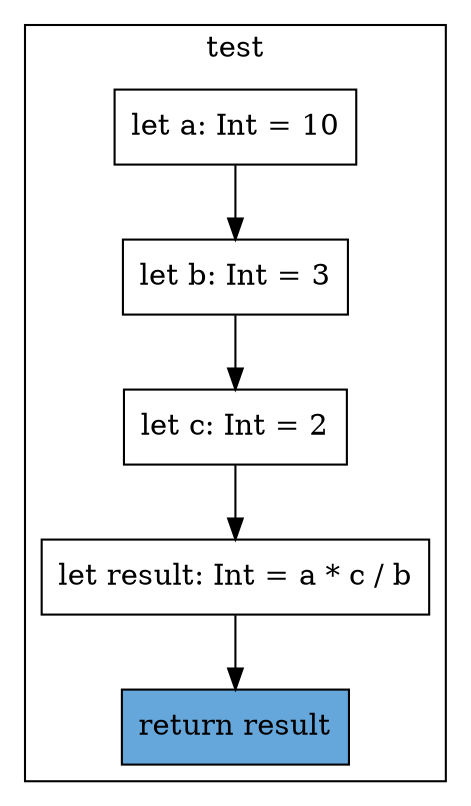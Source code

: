 digraph "div-before-mul-2" {
    node [shape=box];
    subgraph "cluster_test" {
        label="test";
        "test_141" [label="let a: Int = 10"];
        "test_142" [label="let b: Int = 3"];
        "test_144" [label="let c: Int = 2"];
        "test_146" [label="let result: Int = a * c / b"];
        "test_148" [label="return result",style=filled,fillcolor="#66A7DB"];
        "test_141" -> "test_142";
        "test_142" -> "test_144";
        "test_144" -> "test_146";
        "test_146" -> "test_148";
    }
}
